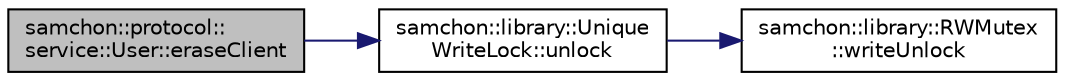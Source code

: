 digraph "samchon::protocol::service::User::eraseClient"
{
  edge [fontname="Helvetica",fontsize="10",labelfontname="Helvetica",labelfontsize="10"];
  node [fontname="Helvetica",fontsize="10",shape=record];
  rankdir="LR";
  Node1 [label="samchon::protocol::\lservice::User::eraseClient",height=0.2,width=0.4,color="black", fillcolor="grey75", style="filled", fontcolor="black"];
  Node1 -> Node2 [color="midnightblue",fontsize="10",style="solid",fontname="Helvetica"];
  Node2 [label="samchon::library::Unique\lWriteLock::unlock",height=0.2,width=0.4,color="black", fillcolor="white", style="filled",URL="$d1/dc0/classsamchon_1_1library_1_1UniqueWriteLock.html#a06a35e949603a24c9a71e7a34a5bc6c8",tooltip="Unlock on writing. "];
  Node2 -> Node3 [color="midnightblue",fontsize="10",style="solid",fontname="Helvetica"];
  Node3 [label="samchon::library::RWMutex\l::writeUnlock",height=0.2,width=0.4,color="black", fillcolor="white", style="filled",URL="$df/d85/classsamchon_1_1library_1_1RWMutex.html#ad10d0a769b2f2605beeb4c9fe73d5bc3",tooltip="Unlock on writing. "];
}
